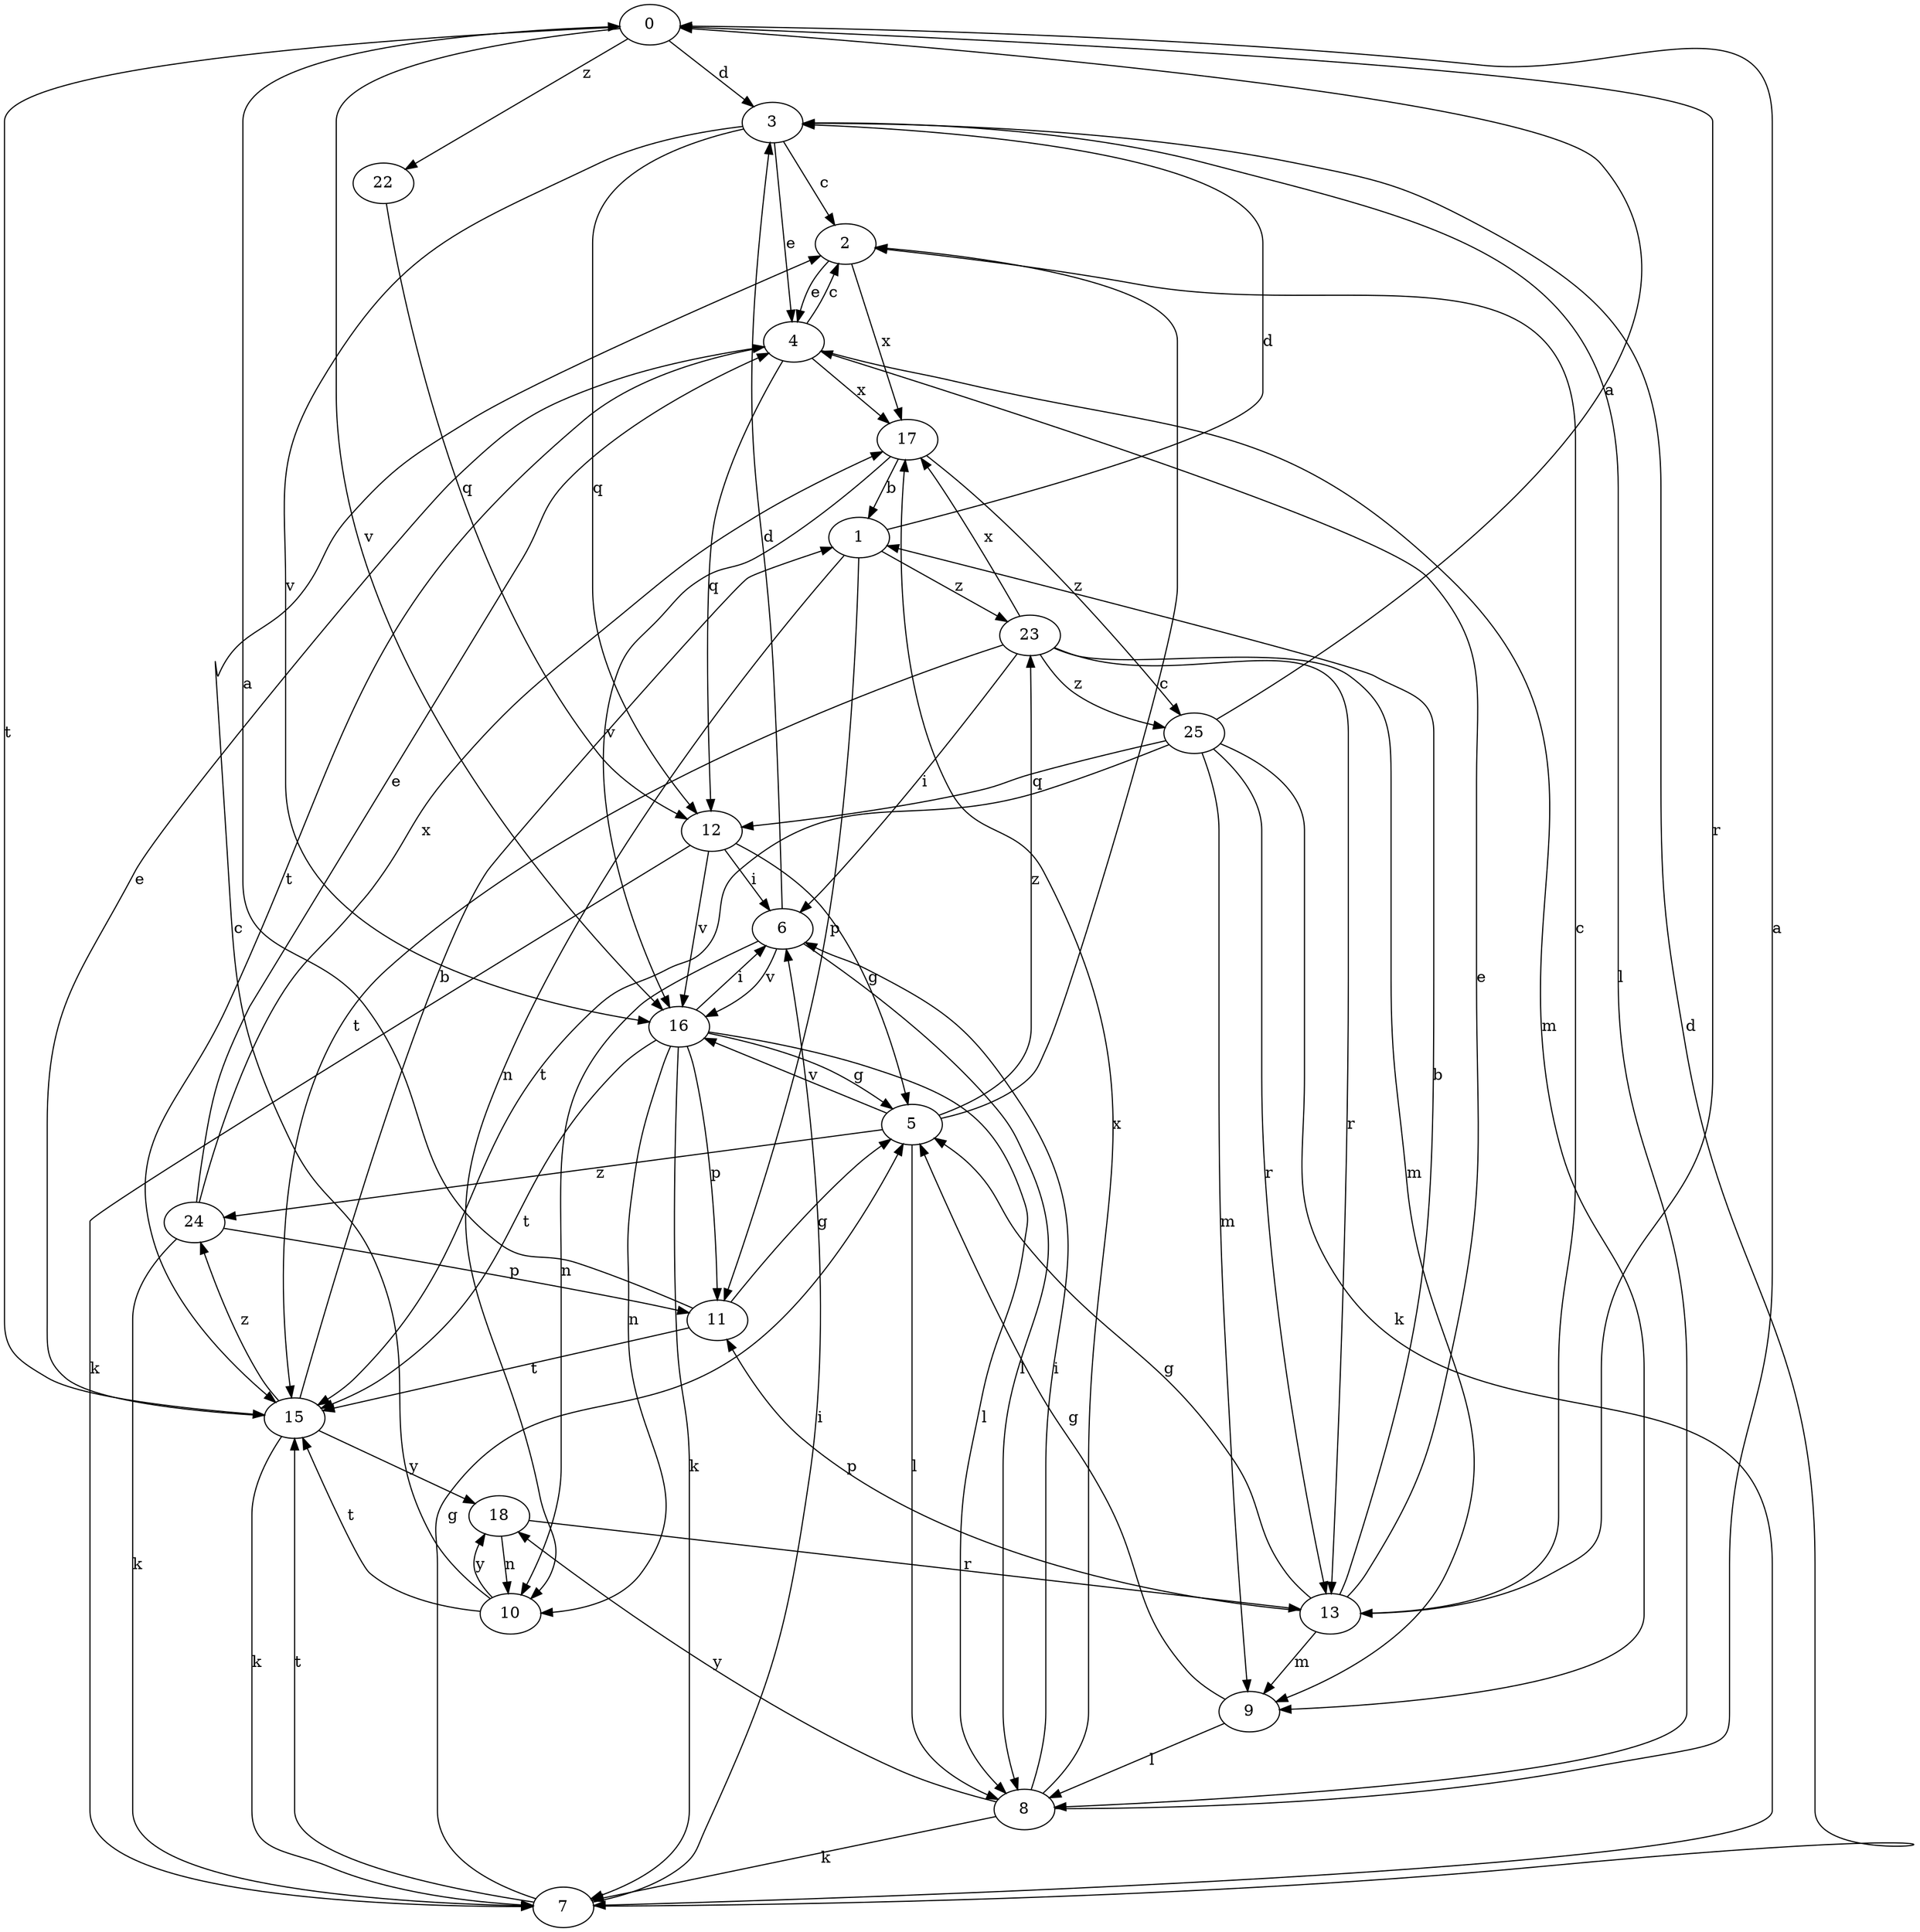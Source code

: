 strict digraph  {
0;
1;
2;
3;
4;
5;
6;
7;
8;
9;
10;
11;
12;
13;
15;
16;
17;
18;
22;
23;
24;
25;
0 -> 3  [label=d];
0 -> 13  [label=r];
0 -> 15  [label=t];
0 -> 16  [label=v];
0 -> 22  [label=z];
1 -> 3  [label=d];
1 -> 10  [label=n];
1 -> 11  [label=p];
1 -> 23  [label=z];
2 -> 4  [label=e];
2 -> 17  [label=x];
3 -> 2  [label=c];
3 -> 4  [label=e];
3 -> 8  [label=l];
3 -> 12  [label=q];
3 -> 16  [label=v];
4 -> 2  [label=c];
4 -> 9  [label=m];
4 -> 12  [label=q];
4 -> 15  [label=t];
4 -> 17  [label=x];
5 -> 2  [label=c];
5 -> 8  [label=l];
5 -> 16  [label=v];
5 -> 23  [label=z];
5 -> 24  [label=z];
6 -> 3  [label=d];
6 -> 8  [label=l];
6 -> 10  [label=n];
6 -> 16  [label=v];
7 -> 3  [label=d];
7 -> 5  [label=g];
7 -> 6  [label=i];
7 -> 15  [label=t];
8 -> 0  [label=a];
8 -> 6  [label=i];
8 -> 7  [label=k];
8 -> 17  [label=x];
8 -> 18  [label=y];
9 -> 5  [label=g];
9 -> 8  [label=l];
10 -> 2  [label=c];
10 -> 15  [label=t];
10 -> 18  [label=y];
11 -> 0  [label=a];
11 -> 5  [label=g];
11 -> 15  [label=t];
12 -> 5  [label=g];
12 -> 6  [label=i];
12 -> 7  [label=k];
12 -> 16  [label=v];
13 -> 1  [label=b];
13 -> 2  [label=c];
13 -> 4  [label=e];
13 -> 5  [label=g];
13 -> 9  [label=m];
13 -> 11  [label=p];
15 -> 1  [label=b];
15 -> 4  [label=e];
15 -> 7  [label=k];
15 -> 18  [label=y];
15 -> 24  [label=z];
16 -> 5  [label=g];
16 -> 6  [label=i];
16 -> 7  [label=k];
16 -> 8  [label=l];
16 -> 10  [label=n];
16 -> 11  [label=p];
16 -> 15  [label=t];
17 -> 1  [label=b];
17 -> 16  [label=v];
17 -> 25  [label=z];
18 -> 10  [label=n];
18 -> 13  [label=r];
22 -> 12  [label=q];
23 -> 6  [label=i];
23 -> 9  [label=m];
23 -> 13  [label=r];
23 -> 15  [label=t];
23 -> 17  [label=x];
23 -> 25  [label=z];
24 -> 4  [label=e];
24 -> 7  [label=k];
24 -> 11  [label=p];
24 -> 17  [label=x];
25 -> 0  [label=a];
25 -> 7  [label=k];
25 -> 9  [label=m];
25 -> 12  [label=q];
25 -> 13  [label=r];
25 -> 15  [label=t];
}
